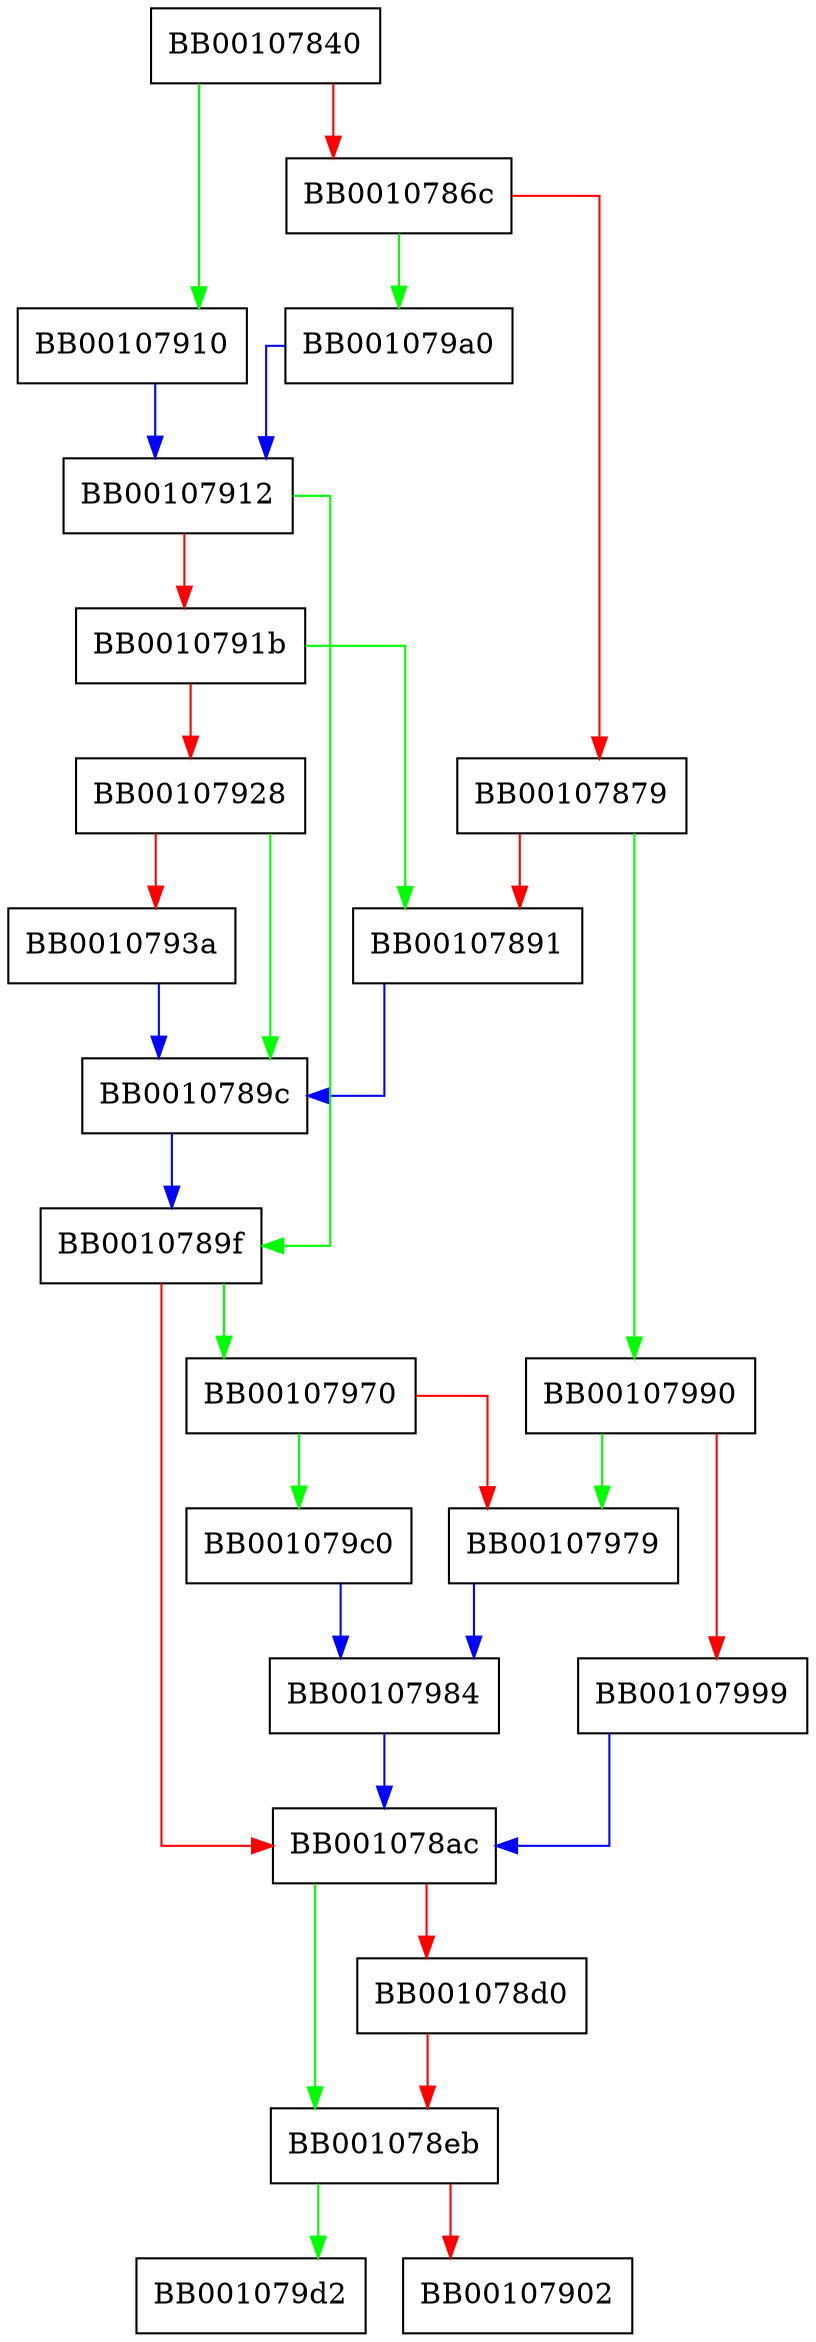 digraph FUN_00107840 {
  node [shape="box"];
  graph [splines=ortho];
  BB00107840 -> BB00107910 [color="green"];
  BB00107840 -> BB0010786c [color="red"];
  BB0010786c -> BB001079a0 [color="green"];
  BB0010786c -> BB00107879 [color="red"];
  BB00107879 -> BB00107990 [color="green"];
  BB00107879 -> BB00107891 [color="red"];
  BB00107891 -> BB0010789c [color="blue"];
  BB0010789c -> BB0010789f [color="blue"];
  BB0010789f -> BB00107970 [color="green"];
  BB0010789f -> BB001078ac [color="red"];
  BB001078ac -> BB001078eb [color="green"];
  BB001078ac -> BB001078d0 [color="red"];
  BB001078d0 -> BB001078eb [color="red"];
  BB001078eb -> BB001079d2 [color="green"];
  BB001078eb -> BB00107902 [color="red"];
  BB00107910 -> BB00107912 [color="blue"];
  BB00107912 -> BB0010789f [color="green"];
  BB00107912 -> BB0010791b [color="red"];
  BB0010791b -> BB00107891 [color="green"];
  BB0010791b -> BB00107928 [color="red"];
  BB00107928 -> BB0010789c [color="green"];
  BB00107928 -> BB0010793a [color="red"];
  BB0010793a -> BB0010789c [color="blue"];
  BB00107970 -> BB001079c0 [color="green"];
  BB00107970 -> BB00107979 [color="red"];
  BB00107979 -> BB00107984 [color="blue"];
  BB00107984 -> BB001078ac [color="blue"];
  BB00107990 -> BB00107979 [color="green"];
  BB00107990 -> BB00107999 [color="red"];
  BB00107999 -> BB001078ac [color="blue"];
  BB001079a0 -> BB00107912 [color="blue"];
  BB001079c0 -> BB00107984 [color="blue"];
}